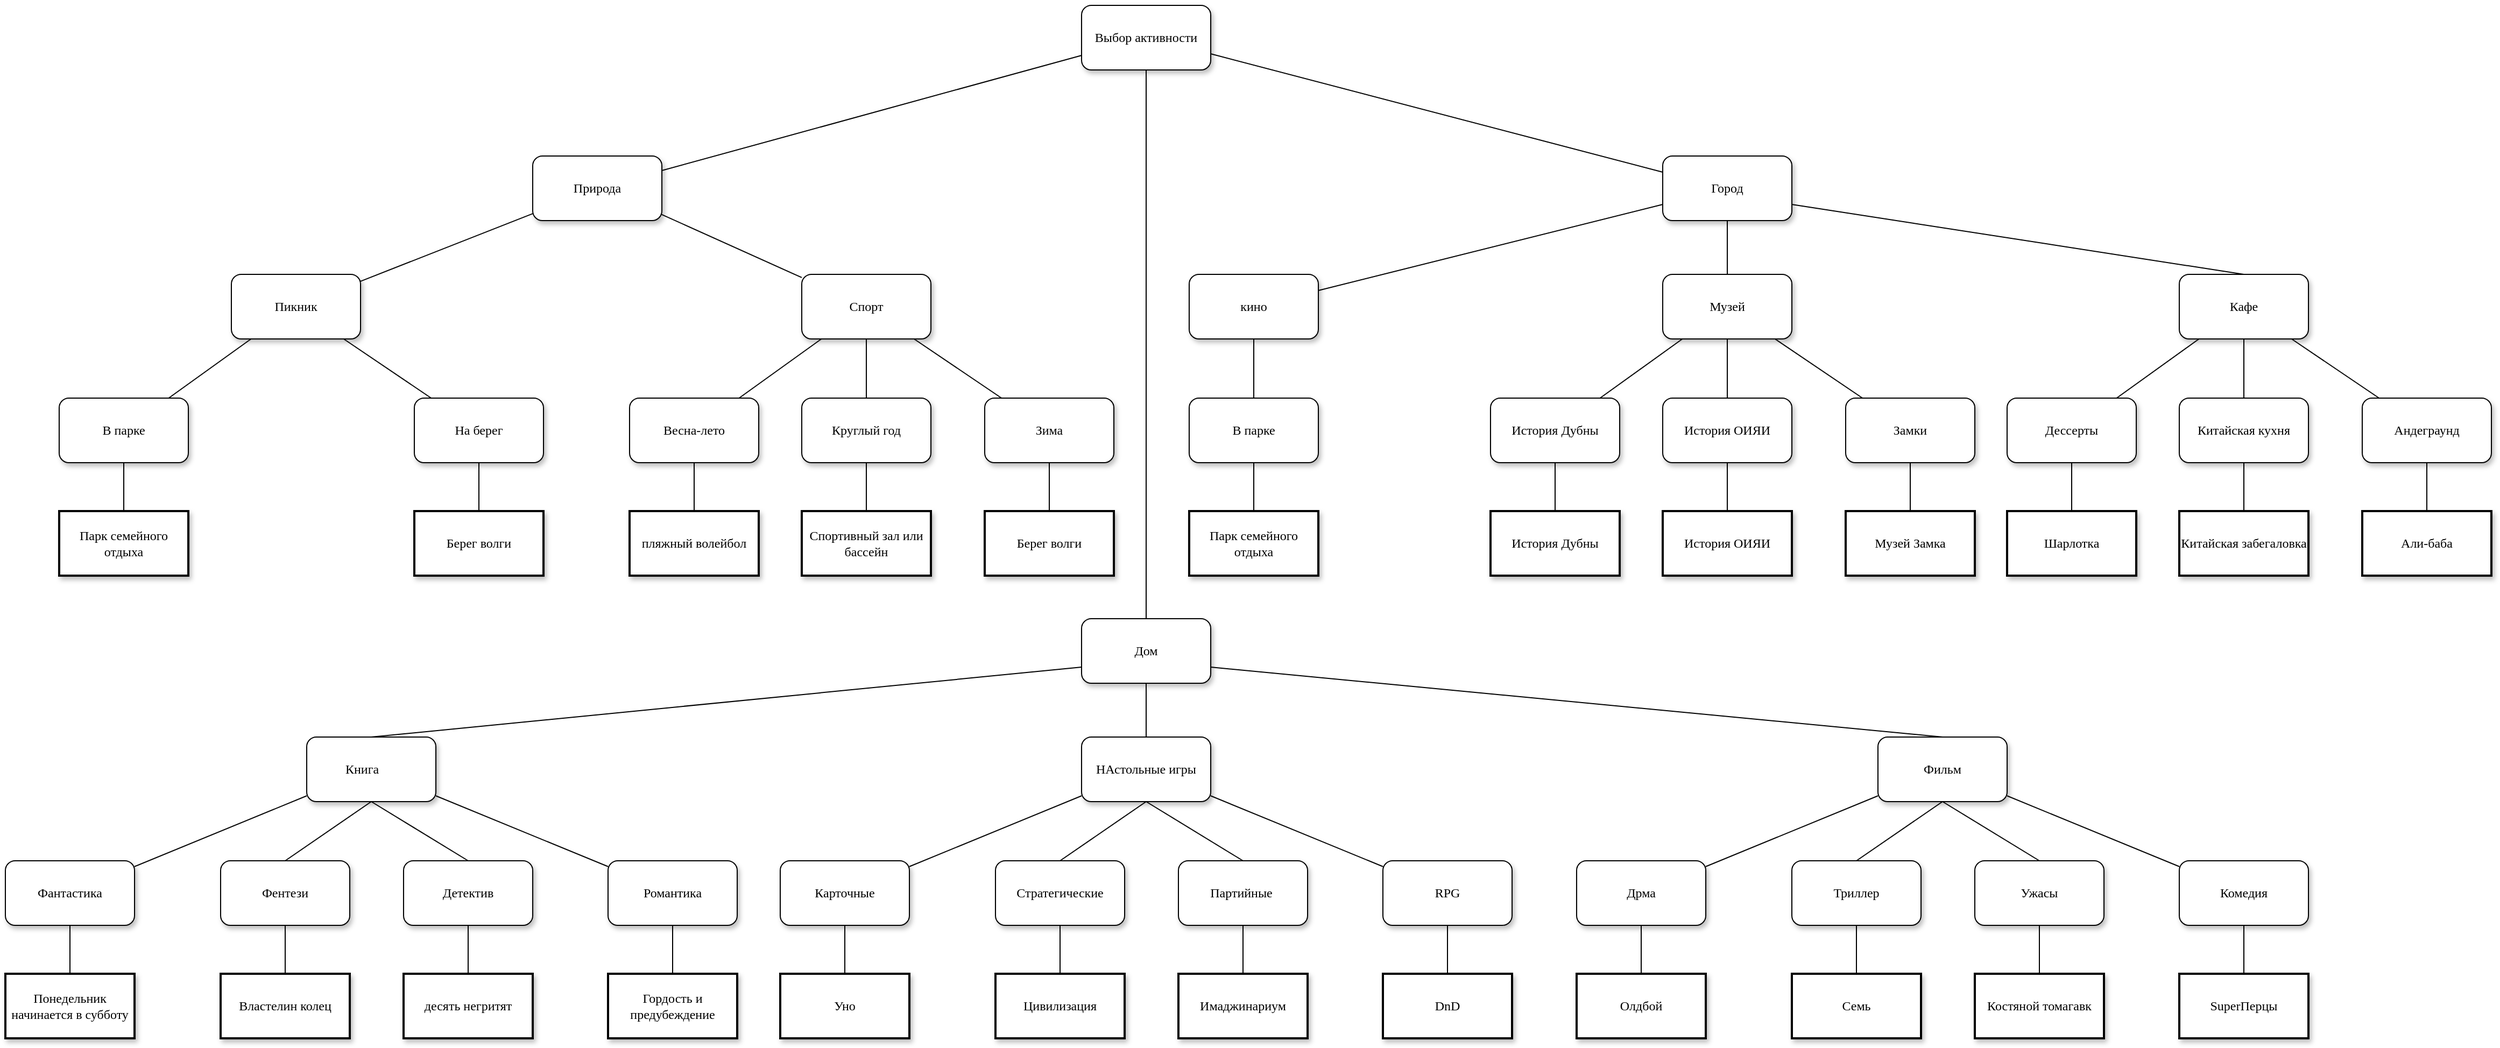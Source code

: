 <mxfile version="25.0.1">
  <diagram name="Page-1" id="10a91c8b-09ff-31b1-d368-03940ed4cc9e">
    <mxGraphModel dx="3707" dy="1395" grid="1" gridSize="10" guides="1" tooltips="1" connect="1" arrows="1" fold="1" page="1" pageScale="1" pageWidth="1100" pageHeight="850" background="none" math="0" shadow="0">
      <root>
        <mxCell id="0" />
        <mxCell id="1" parent="0" />
        <mxCell id="62893188c0fa7362-1" value="Выбор активности" style="whiteSpace=wrap;html=1;rounded=1;shadow=1;labelBackgroundColor=none;strokeWidth=1;fontFamily=Verdana;fontSize=12;align=center;" parent="1" vertex="1">
          <mxGeometry x="940" y="30" width="120" height="60" as="geometry" />
        </mxCell>
        <mxCell id="62893188c0fa7362-2" value="&lt;span&gt;Природа&lt;/span&gt;" style="whiteSpace=wrap;html=1;rounded=1;shadow=1;labelBackgroundColor=none;strokeWidth=1;fontFamily=Verdana;fontSize=12;align=center;" parent="1" vertex="1">
          <mxGeometry x="430" y="170" width="120" height="60" as="geometry" />
        </mxCell>
        <mxCell id="62893188c0fa7362-5" value="" style="rounded=0;html=1;labelBackgroundColor=none;startArrow=none;startFill=0;startSize=5;endArrow=none;endFill=0;endSize=5;jettySize=auto;orthogonalLoop=1;strokeWidth=1;fontFamily=Verdana;fontSize=12" parent="1" source="62893188c0fa7362-1" target="62893188c0fa7362-2" edge="1">
          <mxGeometry x="-0.359" y="-11" relative="1" as="geometry">
            <mxPoint as="offset" />
          </mxGeometry>
        </mxCell>
        <mxCell id="62893188c0fa7362-8" value="&lt;span&gt;Пикник&lt;/span&gt;" style="whiteSpace=wrap;html=1;rounded=1;shadow=1;labelBackgroundColor=none;strokeWidth=1;fontFamily=Verdana;fontSize=12;align=center;" parent="1" vertex="1">
          <mxGeometry x="150" y="280" width="120" height="60" as="geometry" />
        </mxCell>
        <mxCell id="62893188c0fa7362-12" value="&lt;span&gt;В парке&lt;/span&gt;" style="whiteSpace=wrap;html=1;rounded=1;shadow=1;labelBackgroundColor=none;strokeWidth=1;fontFamily=Verdana;fontSize=12;align=center;" parent="1" vertex="1">
          <mxGeometry x="-10" y="395" width="120" height="60" as="geometry" />
        </mxCell>
        <mxCell id="62893188c0fa7362-13" value="На берег" style="whiteSpace=wrap;html=1;rounded=1;shadow=1;labelBackgroundColor=none;strokeWidth=1;fontFamily=Verdana;fontSize=12;align=center;" parent="1" vertex="1">
          <mxGeometry x="320" y="395" width="120" height="60" as="geometry" />
        </mxCell>
        <mxCell id="62893188c0fa7362-14" value="" style="rounded=0;html=1;labelBackgroundColor=none;startArrow=none;startFill=0;startSize=5;endArrow=none;endFill=0;endSize=5;jettySize=auto;orthogonalLoop=1;strokeWidth=1;fontFamily=Verdana;fontSize=12" parent="1" source="62893188c0fa7362-2" target="62893188c0fa7362-8" edge="1">
          <mxGeometry x="-0.208" y="-14" relative="1" as="geometry">
            <mxPoint as="offset" />
          </mxGeometry>
        </mxCell>
        <mxCell id="62893188c0fa7362-18" value="" style="rounded=0;html=1;labelBackgroundColor=none;startArrow=none;startFill=0;startSize=5;endArrow=none;endFill=0;endSize=5;jettySize=auto;orthogonalLoop=1;strokeWidth=1;fontFamily=Verdana;fontSize=12" parent="1" source="62893188c0fa7362-8" target="62893188c0fa7362-12" edge="1">
          <mxGeometry x="-0.217" y="-14" relative="1" as="geometry">
            <mxPoint as="offset" />
          </mxGeometry>
        </mxCell>
        <mxCell id="62893188c0fa7362-19" value="" style="rounded=0;html=1;labelBackgroundColor=none;startArrow=none;startFill=0;startSize=5;endArrow=none;endFill=0;endSize=5;jettySize=auto;orthogonalLoop=1;strokeWidth=1;fontFamily=Verdana;fontSize=12" parent="1" source="62893188c0fa7362-8" target="62893188c0fa7362-13" edge="1">
          <mxGeometry x="-0.284" y="12" relative="1" as="geometry">
            <mxPoint as="offset" />
          </mxGeometry>
        </mxCell>
        <mxCell id="62893188c0fa7362-20" value="Парк семейного отдыха" style="whiteSpace=wrap;html=1;rounded=0;shadow=1;labelBackgroundColor=none;strokeWidth=2;fontFamily=Verdana;fontSize=12;align=center;" parent="1" vertex="1">
          <mxGeometry x="-10" y="500" width="120" height="60" as="geometry" />
        </mxCell>
        <mxCell id="62893188c0fa7362-22" value="&lt;span&gt;Берег волги&lt;/span&gt;" style="whiteSpace=wrap;html=1;rounded=0;shadow=1;labelBackgroundColor=none;strokeWidth=2;fontFamily=Verdana;fontSize=12;align=center;" parent="1" vertex="1">
          <mxGeometry x="320" y="500" width="120" height="60" as="geometry" />
        </mxCell>
        <mxCell id="62893188c0fa7362-24" value="" style="rounded=0;html=1;labelBackgroundColor=none;startArrow=none;startFill=0;startSize=5;endArrow=none;endFill=0;endSize=5;jettySize=auto;orthogonalLoop=1;strokeWidth=1;fontFamily=Verdana;fontSize=12" parent="1" source="62893188c0fa7362-12" target="62893188c0fa7362-20" edge="1">
          <mxGeometry x="0.137" y="-16" relative="1" as="geometry">
            <mxPoint as="offset" />
          </mxGeometry>
        </mxCell>
        <mxCell id="62893188c0fa7362-26" value="" style="rounded=0;html=1;labelBackgroundColor=none;startArrow=none;startFill=0;startSize=5;endArrow=none;endFill=0;endSize=5;jettySize=auto;orthogonalLoop=1;strokeWidth=1;fontFamily=Verdana;fontSize=12" parent="1" source="62893188c0fa7362-13" target="62893188c0fa7362-22" edge="1">
          <mxGeometry x="0.003" y="-12" relative="1" as="geometry">
            <mxPoint as="offset" />
          </mxGeometry>
        </mxCell>
        <mxCell id="qCTJEotwTRySqmpeufXD-1" value="&lt;span&gt;Спорт&lt;/span&gt;" style="whiteSpace=wrap;html=1;rounded=1;shadow=1;labelBackgroundColor=none;strokeWidth=1;fontFamily=Verdana;fontSize=12;align=center;" vertex="1" parent="1">
          <mxGeometry x="680" y="280" width="120" height="60" as="geometry" />
        </mxCell>
        <mxCell id="qCTJEotwTRySqmpeufXD-2" value="&lt;span&gt;Весна-лето&lt;/span&gt;" style="whiteSpace=wrap;html=1;rounded=1;shadow=1;labelBackgroundColor=none;strokeWidth=1;fontFamily=Verdana;fontSize=12;align=center;" vertex="1" parent="1">
          <mxGeometry x="520" y="395" width="120" height="60" as="geometry" />
        </mxCell>
        <mxCell id="qCTJEotwTRySqmpeufXD-3" value="Зима" style="whiteSpace=wrap;html=1;rounded=1;shadow=1;labelBackgroundColor=none;strokeWidth=1;fontFamily=Verdana;fontSize=12;align=center;" vertex="1" parent="1">
          <mxGeometry x="850" y="395" width="120" height="60" as="geometry" />
        </mxCell>
        <mxCell id="qCTJEotwTRySqmpeufXD-4" value="" style="rounded=0;html=1;labelBackgroundColor=none;startArrow=none;startFill=0;startSize=5;endArrow=none;endFill=0;endSize=5;jettySize=auto;orthogonalLoop=1;strokeWidth=1;fontFamily=Verdana;fontSize=12;exitX=0.991;exitY=0.899;exitDx=0;exitDy=0;exitPerimeter=0;" edge="1" parent="1" target="qCTJEotwTRySqmpeufXD-1" source="62893188c0fa7362-2">
          <mxGeometry x="-0.208" y="-14" relative="1" as="geometry">
            <mxPoint as="offset" />
            <mxPoint x="960" y="224" as="sourcePoint" />
          </mxGeometry>
        </mxCell>
        <mxCell id="qCTJEotwTRySqmpeufXD-5" value="" style="rounded=0;html=1;labelBackgroundColor=none;startArrow=none;startFill=0;startSize=5;endArrow=none;endFill=0;endSize=5;jettySize=auto;orthogonalLoop=1;strokeWidth=1;fontFamily=Verdana;fontSize=12" edge="1" parent="1" source="qCTJEotwTRySqmpeufXD-1" target="qCTJEotwTRySqmpeufXD-2">
          <mxGeometry x="-0.217" y="-14" relative="1" as="geometry">
            <mxPoint as="offset" />
          </mxGeometry>
        </mxCell>
        <mxCell id="qCTJEotwTRySqmpeufXD-6" value="" style="rounded=0;html=1;labelBackgroundColor=none;startArrow=none;startFill=0;startSize=5;endArrow=none;endFill=0;endSize=5;jettySize=auto;orthogonalLoop=1;strokeWidth=1;fontFamily=Verdana;fontSize=12" edge="1" parent="1" source="qCTJEotwTRySqmpeufXD-1" target="qCTJEotwTRySqmpeufXD-3">
          <mxGeometry x="-0.284" y="12" relative="1" as="geometry">
            <mxPoint as="offset" />
          </mxGeometry>
        </mxCell>
        <mxCell id="qCTJEotwTRySqmpeufXD-7" value="пляжный волейбол" style="whiteSpace=wrap;html=1;rounded=0;shadow=1;labelBackgroundColor=none;strokeWidth=2;fontFamily=Verdana;fontSize=12;align=center;" vertex="1" parent="1">
          <mxGeometry x="520" y="500" width="120" height="60" as="geometry" />
        </mxCell>
        <mxCell id="qCTJEotwTRySqmpeufXD-8" value="&lt;span&gt;Берег волги&lt;/span&gt;" style="whiteSpace=wrap;html=1;rounded=0;shadow=1;labelBackgroundColor=none;strokeWidth=2;fontFamily=Verdana;fontSize=12;align=center;" vertex="1" parent="1">
          <mxGeometry x="850" y="500" width="120" height="60" as="geometry" />
        </mxCell>
        <mxCell id="qCTJEotwTRySqmpeufXD-9" value="" style="rounded=0;html=1;labelBackgroundColor=none;startArrow=none;startFill=0;startSize=5;endArrow=none;endFill=0;endSize=5;jettySize=auto;orthogonalLoop=1;strokeWidth=1;fontFamily=Verdana;fontSize=12" edge="1" parent="1" source="qCTJEotwTRySqmpeufXD-2" target="qCTJEotwTRySqmpeufXD-7">
          <mxGeometry x="0.137" y="-16" relative="1" as="geometry">
            <mxPoint as="offset" />
          </mxGeometry>
        </mxCell>
        <mxCell id="qCTJEotwTRySqmpeufXD-10" value="" style="rounded=0;html=1;labelBackgroundColor=none;startArrow=none;startFill=0;startSize=5;endArrow=none;endFill=0;endSize=5;jettySize=auto;orthogonalLoop=1;strokeWidth=1;fontFamily=Verdana;fontSize=12;exitX=0.5;exitY=1;exitDx=0;exitDy=0;entryX=0.5;entryY=0;entryDx=0;entryDy=0;" edge="1" parent="1" source="qCTJEotwTRySqmpeufXD-3" target="qCTJEotwTRySqmpeufXD-8">
          <mxGeometry x="0.137" y="-16" relative="1" as="geometry">
            <mxPoint as="offset" />
            <mxPoint x="590" y="465" as="sourcePoint" />
            <mxPoint x="590" y="510" as="targetPoint" />
          </mxGeometry>
        </mxCell>
        <mxCell id="qCTJEotwTRySqmpeufXD-11" value="Круглый год" style="whiteSpace=wrap;html=1;rounded=1;shadow=1;labelBackgroundColor=none;strokeWidth=1;fontFamily=Verdana;fontSize=12;align=center;" vertex="1" parent="1">
          <mxGeometry x="680" y="395" width="120" height="60" as="geometry" />
        </mxCell>
        <mxCell id="qCTJEotwTRySqmpeufXD-12" value="&lt;span&gt;Спортивный зал или бассейн&lt;/span&gt;" style="whiteSpace=wrap;html=1;rounded=0;shadow=1;labelBackgroundColor=none;strokeWidth=2;fontFamily=Verdana;fontSize=12;align=center;" vertex="1" parent="1">
          <mxGeometry x="680" y="500" width="120" height="60" as="geometry" />
        </mxCell>
        <mxCell id="qCTJEotwTRySqmpeufXD-13" value="" style="rounded=0;html=1;labelBackgroundColor=none;startArrow=none;startFill=0;startSize=5;endArrow=none;endFill=0;endSize=5;jettySize=auto;orthogonalLoop=1;strokeWidth=1;fontFamily=Verdana;fontSize=12;exitX=0.5;exitY=1;exitDx=0;exitDy=0;entryX=0.5;entryY=0;entryDx=0;entryDy=0;" edge="1" parent="1" source="qCTJEotwTRySqmpeufXD-11" target="qCTJEotwTRySqmpeufXD-12">
          <mxGeometry x="0.137" y="-16" relative="1" as="geometry">
            <mxPoint as="offset" />
            <mxPoint x="420" y="465" as="sourcePoint" />
            <mxPoint x="420" y="510" as="targetPoint" />
          </mxGeometry>
        </mxCell>
        <mxCell id="qCTJEotwTRySqmpeufXD-17" value="" style="rounded=0;html=1;labelBackgroundColor=none;startArrow=none;startFill=0;startSize=5;endArrow=none;endFill=0;endSize=5;jettySize=auto;orthogonalLoop=1;strokeWidth=1;fontFamily=Verdana;fontSize=12;exitX=0.5;exitY=1;exitDx=0;exitDy=0;entryX=0.5;entryY=0;entryDx=0;entryDy=0;" edge="1" parent="1" source="qCTJEotwTRySqmpeufXD-1" target="qCTJEotwTRySqmpeufXD-11">
          <mxGeometry x="0.137" y="-16" relative="1" as="geometry">
            <mxPoint as="offset" />
            <mxPoint x="750" y="465" as="sourcePoint" />
            <mxPoint x="750" y="510" as="targetPoint" />
          </mxGeometry>
        </mxCell>
        <mxCell id="qCTJEotwTRySqmpeufXD-18" value="&lt;span&gt;Город&lt;/span&gt;" style="whiteSpace=wrap;html=1;rounded=1;shadow=1;labelBackgroundColor=none;strokeWidth=1;fontFamily=Verdana;fontSize=12;align=center;" vertex="1" parent="1">
          <mxGeometry x="1480" y="170" width="120" height="60" as="geometry" />
        </mxCell>
        <mxCell id="qCTJEotwTRySqmpeufXD-19" value="&lt;span&gt;кино&lt;/span&gt;" style="whiteSpace=wrap;html=1;rounded=1;shadow=1;labelBackgroundColor=none;strokeWidth=1;fontFamily=Verdana;fontSize=12;align=center;" vertex="1" parent="1">
          <mxGeometry x="1040" y="280" width="120" height="60" as="geometry" />
        </mxCell>
        <mxCell id="qCTJEotwTRySqmpeufXD-20" value="&lt;span&gt;В парке&lt;/span&gt;" style="whiteSpace=wrap;html=1;rounded=1;shadow=1;labelBackgroundColor=none;strokeWidth=1;fontFamily=Verdana;fontSize=12;align=center;" vertex="1" parent="1">
          <mxGeometry x="1040" y="395" width="120" height="60" as="geometry" />
        </mxCell>
        <mxCell id="qCTJEotwTRySqmpeufXD-22" value="" style="rounded=0;html=1;labelBackgroundColor=none;startArrow=none;startFill=0;startSize=5;endArrow=none;endFill=0;endSize=5;jettySize=auto;orthogonalLoop=1;strokeWidth=1;fontFamily=Verdana;fontSize=12" edge="1" parent="1" source="qCTJEotwTRySqmpeufXD-18" target="qCTJEotwTRySqmpeufXD-19">
          <mxGeometry x="-0.208" y="-14" relative="1" as="geometry">
            <mxPoint as="offset" />
          </mxGeometry>
        </mxCell>
        <mxCell id="qCTJEotwTRySqmpeufXD-23" value="" style="rounded=0;html=1;labelBackgroundColor=none;startArrow=none;startFill=0;startSize=5;endArrow=none;endFill=0;endSize=5;jettySize=auto;orthogonalLoop=1;strokeWidth=1;fontFamily=Verdana;fontSize=12" edge="1" parent="1" source="qCTJEotwTRySqmpeufXD-19" target="qCTJEotwTRySqmpeufXD-20">
          <mxGeometry x="-0.217" y="-14" relative="1" as="geometry">
            <mxPoint as="offset" />
          </mxGeometry>
        </mxCell>
        <mxCell id="qCTJEotwTRySqmpeufXD-25" value="Парк семейного отдыха" style="whiteSpace=wrap;html=1;rounded=0;shadow=1;labelBackgroundColor=none;strokeWidth=2;fontFamily=Verdana;fontSize=12;align=center;" vertex="1" parent="1">
          <mxGeometry x="1040" y="500" width="120" height="60" as="geometry" />
        </mxCell>
        <mxCell id="qCTJEotwTRySqmpeufXD-27" value="" style="rounded=0;html=1;labelBackgroundColor=none;startArrow=none;startFill=0;startSize=5;endArrow=none;endFill=0;endSize=5;jettySize=auto;orthogonalLoop=1;strokeWidth=1;fontFamily=Verdana;fontSize=12" edge="1" parent="1" source="qCTJEotwTRySqmpeufXD-20" target="qCTJEotwTRySqmpeufXD-25">
          <mxGeometry x="0.137" y="-16" relative="1" as="geometry">
            <mxPoint as="offset" />
          </mxGeometry>
        </mxCell>
        <mxCell id="qCTJEotwTRySqmpeufXD-29" value="&lt;span&gt;Музей&lt;/span&gt;" style="whiteSpace=wrap;html=1;rounded=1;shadow=1;labelBackgroundColor=none;strokeWidth=1;fontFamily=Verdana;fontSize=12;align=center;" vertex="1" parent="1">
          <mxGeometry x="1480" y="280" width="120" height="60" as="geometry" />
        </mxCell>
        <mxCell id="qCTJEotwTRySqmpeufXD-30" value="&lt;span&gt;История Дубны&lt;/span&gt;" style="whiteSpace=wrap;html=1;rounded=1;shadow=1;labelBackgroundColor=none;strokeWidth=1;fontFamily=Verdana;fontSize=12;align=center;" vertex="1" parent="1">
          <mxGeometry x="1320" y="395" width="120" height="60" as="geometry" />
        </mxCell>
        <mxCell id="qCTJEotwTRySqmpeufXD-31" value="Замки" style="whiteSpace=wrap;html=1;rounded=1;shadow=1;labelBackgroundColor=none;strokeWidth=1;fontFamily=Verdana;fontSize=12;align=center;" vertex="1" parent="1">
          <mxGeometry x="1650" y="395" width="120" height="60" as="geometry" />
        </mxCell>
        <mxCell id="qCTJEotwTRySqmpeufXD-32" value="" style="rounded=0;html=1;labelBackgroundColor=none;startArrow=none;startFill=0;startSize=5;endArrow=none;endFill=0;endSize=5;jettySize=auto;orthogonalLoop=1;strokeWidth=1;fontFamily=Verdana;fontSize=12;exitX=0.5;exitY=1;exitDx=0;exitDy=0;" edge="1" parent="1" source="qCTJEotwTRySqmpeufXD-18" target="qCTJEotwTRySqmpeufXD-29">
          <mxGeometry x="-0.208" y="-14" relative="1" as="geometry">
            <mxPoint as="offset" />
            <mxPoint x="2010" y="224" as="sourcePoint" />
          </mxGeometry>
        </mxCell>
        <mxCell id="qCTJEotwTRySqmpeufXD-33" value="" style="rounded=0;html=1;labelBackgroundColor=none;startArrow=none;startFill=0;startSize=5;endArrow=none;endFill=0;endSize=5;jettySize=auto;orthogonalLoop=1;strokeWidth=1;fontFamily=Verdana;fontSize=12" edge="1" parent="1" source="qCTJEotwTRySqmpeufXD-29" target="qCTJEotwTRySqmpeufXD-30">
          <mxGeometry x="-0.217" y="-14" relative="1" as="geometry">
            <mxPoint as="offset" />
          </mxGeometry>
        </mxCell>
        <mxCell id="qCTJEotwTRySqmpeufXD-34" value="" style="rounded=0;html=1;labelBackgroundColor=none;startArrow=none;startFill=0;startSize=5;endArrow=none;endFill=0;endSize=5;jettySize=auto;orthogonalLoop=1;strokeWidth=1;fontFamily=Verdana;fontSize=12" edge="1" parent="1" source="qCTJEotwTRySqmpeufXD-29" target="qCTJEotwTRySqmpeufXD-31">
          <mxGeometry x="-0.284" y="12" relative="1" as="geometry">
            <mxPoint as="offset" />
          </mxGeometry>
        </mxCell>
        <mxCell id="qCTJEotwTRySqmpeufXD-35" value="История Дубны" style="whiteSpace=wrap;html=1;rounded=0;shadow=1;labelBackgroundColor=none;strokeWidth=2;fontFamily=Verdana;fontSize=12;align=center;" vertex="1" parent="1">
          <mxGeometry x="1320" y="500" width="120" height="60" as="geometry" />
        </mxCell>
        <mxCell id="qCTJEotwTRySqmpeufXD-36" value="&lt;span&gt;Музей Замка&lt;/span&gt;" style="whiteSpace=wrap;html=1;rounded=0;shadow=1;labelBackgroundColor=none;strokeWidth=2;fontFamily=Verdana;fontSize=12;align=center;" vertex="1" parent="1">
          <mxGeometry x="1650" y="500" width="120" height="60" as="geometry" />
        </mxCell>
        <mxCell id="qCTJEotwTRySqmpeufXD-37" value="" style="rounded=0;html=1;labelBackgroundColor=none;startArrow=none;startFill=0;startSize=5;endArrow=none;endFill=0;endSize=5;jettySize=auto;orthogonalLoop=1;strokeWidth=1;fontFamily=Verdana;fontSize=12" edge="1" parent="1" source="qCTJEotwTRySqmpeufXD-30" target="qCTJEotwTRySqmpeufXD-35">
          <mxGeometry x="0.137" y="-16" relative="1" as="geometry">
            <mxPoint as="offset" />
          </mxGeometry>
        </mxCell>
        <mxCell id="qCTJEotwTRySqmpeufXD-38" value="" style="rounded=0;html=1;labelBackgroundColor=none;startArrow=none;startFill=0;startSize=5;endArrow=none;endFill=0;endSize=5;jettySize=auto;orthogonalLoop=1;strokeWidth=1;fontFamily=Verdana;fontSize=12;exitX=0.5;exitY=1;exitDx=0;exitDy=0;entryX=0.5;entryY=0;entryDx=0;entryDy=0;" edge="1" parent="1" source="qCTJEotwTRySqmpeufXD-31" target="qCTJEotwTRySqmpeufXD-36">
          <mxGeometry x="0.137" y="-16" relative="1" as="geometry">
            <mxPoint as="offset" />
            <mxPoint x="1390" y="465" as="sourcePoint" />
            <mxPoint x="1390" y="510" as="targetPoint" />
          </mxGeometry>
        </mxCell>
        <mxCell id="qCTJEotwTRySqmpeufXD-39" value="История ОИЯИ" style="whiteSpace=wrap;html=1;rounded=1;shadow=1;labelBackgroundColor=none;strokeWidth=1;fontFamily=Verdana;fontSize=12;align=center;" vertex="1" parent="1">
          <mxGeometry x="1480" y="395" width="120" height="60" as="geometry" />
        </mxCell>
        <mxCell id="qCTJEotwTRySqmpeufXD-40" value="&lt;span&gt;История ОИЯИ&lt;/span&gt;" style="whiteSpace=wrap;html=1;rounded=0;shadow=1;labelBackgroundColor=none;strokeWidth=2;fontFamily=Verdana;fontSize=12;align=center;" vertex="1" parent="1">
          <mxGeometry x="1480" y="500" width="120" height="60" as="geometry" />
        </mxCell>
        <mxCell id="qCTJEotwTRySqmpeufXD-41" value="" style="rounded=0;html=1;labelBackgroundColor=none;startArrow=none;startFill=0;startSize=5;endArrow=none;endFill=0;endSize=5;jettySize=auto;orthogonalLoop=1;strokeWidth=1;fontFamily=Verdana;fontSize=12;exitX=0.5;exitY=1;exitDx=0;exitDy=0;entryX=0.5;entryY=0;entryDx=0;entryDy=0;" edge="1" parent="1" source="qCTJEotwTRySqmpeufXD-39" target="qCTJEotwTRySqmpeufXD-40">
          <mxGeometry x="0.137" y="-16" relative="1" as="geometry">
            <mxPoint as="offset" />
            <mxPoint x="1220" y="465" as="sourcePoint" />
            <mxPoint x="1220" y="510" as="targetPoint" />
          </mxGeometry>
        </mxCell>
        <mxCell id="qCTJEotwTRySqmpeufXD-42" value="" style="rounded=0;html=1;labelBackgroundColor=none;startArrow=none;startFill=0;startSize=5;endArrow=none;endFill=0;endSize=5;jettySize=auto;orthogonalLoop=1;strokeWidth=1;fontFamily=Verdana;fontSize=12;exitX=0.5;exitY=1;exitDx=0;exitDy=0;entryX=0.5;entryY=0;entryDx=0;entryDy=0;" edge="1" parent="1" source="qCTJEotwTRySqmpeufXD-29" target="qCTJEotwTRySqmpeufXD-39">
          <mxGeometry x="0.137" y="-16" relative="1" as="geometry">
            <mxPoint as="offset" />
            <mxPoint x="1550" y="465" as="sourcePoint" />
            <mxPoint x="1550" y="510" as="targetPoint" />
          </mxGeometry>
        </mxCell>
        <mxCell id="qCTJEotwTRySqmpeufXD-43" value="" style="rounded=0;html=1;labelBackgroundColor=none;startArrow=none;startFill=0;startSize=5;endArrow=none;endFill=0;endSize=5;jettySize=auto;orthogonalLoop=1;strokeWidth=1;fontFamily=Verdana;fontSize=12;exitX=1;exitY=0.75;exitDx=0;exitDy=0;entryX=0;entryY=0.25;entryDx=0;entryDy=0;" edge="1" parent="1" source="62893188c0fa7362-1" target="qCTJEotwTRySqmpeufXD-18">
          <mxGeometry x="-0.359" y="-11" relative="1" as="geometry">
            <mxPoint as="offset" />
            <mxPoint x="950" y="86" as="sourcePoint" />
            <mxPoint x="560" y="194" as="targetPoint" />
          </mxGeometry>
        </mxCell>
        <mxCell id="qCTJEotwTRySqmpeufXD-44" value="Кафе" style="whiteSpace=wrap;html=1;rounded=1;shadow=1;labelBackgroundColor=none;strokeWidth=1;fontFamily=Verdana;fontSize=12;align=center;" vertex="1" parent="1">
          <mxGeometry x="1960" y="280" width="120" height="60" as="geometry" />
        </mxCell>
        <mxCell id="qCTJEotwTRySqmpeufXD-45" value="Дессерты" style="whiteSpace=wrap;html=1;rounded=1;shadow=1;labelBackgroundColor=none;strokeWidth=1;fontFamily=Verdana;fontSize=12;align=center;" vertex="1" parent="1">
          <mxGeometry x="1800" y="395" width="120" height="60" as="geometry" />
        </mxCell>
        <mxCell id="qCTJEotwTRySqmpeufXD-46" value="Андеграунд" style="whiteSpace=wrap;html=1;rounded=1;shadow=1;labelBackgroundColor=none;strokeWidth=1;fontFamily=Verdana;fontSize=12;align=center;" vertex="1" parent="1">
          <mxGeometry x="2130" y="395" width="120" height="60" as="geometry" />
        </mxCell>
        <mxCell id="qCTJEotwTRySqmpeufXD-47" value="" style="rounded=0;html=1;labelBackgroundColor=none;startArrow=none;startFill=0;startSize=5;endArrow=none;endFill=0;endSize=5;jettySize=auto;orthogonalLoop=1;strokeWidth=1;fontFamily=Verdana;fontSize=12" edge="1" parent="1" source="qCTJEotwTRySqmpeufXD-44" target="qCTJEotwTRySqmpeufXD-45">
          <mxGeometry x="-0.217" y="-14" relative="1" as="geometry">
            <mxPoint as="offset" />
          </mxGeometry>
        </mxCell>
        <mxCell id="qCTJEotwTRySqmpeufXD-48" value="" style="rounded=0;html=1;labelBackgroundColor=none;startArrow=none;startFill=0;startSize=5;endArrow=none;endFill=0;endSize=5;jettySize=auto;orthogonalLoop=1;strokeWidth=1;fontFamily=Verdana;fontSize=12" edge="1" parent="1" source="qCTJEotwTRySqmpeufXD-44" target="qCTJEotwTRySqmpeufXD-46">
          <mxGeometry x="-0.284" y="12" relative="1" as="geometry">
            <mxPoint as="offset" />
          </mxGeometry>
        </mxCell>
        <mxCell id="qCTJEotwTRySqmpeufXD-49" value="Шарлотка" style="whiteSpace=wrap;html=1;rounded=0;shadow=1;labelBackgroundColor=none;strokeWidth=2;fontFamily=Verdana;fontSize=12;align=center;" vertex="1" parent="1">
          <mxGeometry x="1800" y="500" width="120" height="60" as="geometry" />
        </mxCell>
        <mxCell id="qCTJEotwTRySqmpeufXD-50" value="&lt;span&gt;Али-баба&lt;/span&gt;" style="whiteSpace=wrap;html=1;rounded=0;shadow=1;labelBackgroundColor=none;strokeWidth=2;fontFamily=Verdana;fontSize=12;align=center;" vertex="1" parent="1">
          <mxGeometry x="2130" y="500" width="120" height="60" as="geometry" />
        </mxCell>
        <mxCell id="qCTJEotwTRySqmpeufXD-51" value="" style="rounded=0;html=1;labelBackgroundColor=none;startArrow=none;startFill=0;startSize=5;endArrow=none;endFill=0;endSize=5;jettySize=auto;orthogonalLoop=1;strokeWidth=1;fontFamily=Verdana;fontSize=12" edge="1" parent="1" source="qCTJEotwTRySqmpeufXD-45" target="qCTJEotwTRySqmpeufXD-49">
          <mxGeometry x="0.137" y="-16" relative="1" as="geometry">
            <mxPoint as="offset" />
          </mxGeometry>
        </mxCell>
        <mxCell id="qCTJEotwTRySqmpeufXD-52" value="" style="rounded=0;html=1;labelBackgroundColor=none;startArrow=none;startFill=0;startSize=5;endArrow=none;endFill=0;endSize=5;jettySize=auto;orthogonalLoop=1;strokeWidth=1;fontFamily=Verdana;fontSize=12;exitX=0.5;exitY=1;exitDx=0;exitDy=0;entryX=0.5;entryY=0;entryDx=0;entryDy=0;" edge="1" parent="1" source="qCTJEotwTRySqmpeufXD-46" target="qCTJEotwTRySqmpeufXD-50">
          <mxGeometry x="0.137" y="-16" relative="1" as="geometry">
            <mxPoint as="offset" />
            <mxPoint x="1870" y="465" as="sourcePoint" />
            <mxPoint x="1870" y="510" as="targetPoint" />
          </mxGeometry>
        </mxCell>
        <mxCell id="qCTJEotwTRySqmpeufXD-53" value="Китайская кухня" style="whiteSpace=wrap;html=1;rounded=1;shadow=1;labelBackgroundColor=none;strokeWidth=1;fontFamily=Verdana;fontSize=12;align=center;" vertex="1" parent="1">
          <mxGeometry x="1960" y="395" width="120" height="60" as="geometry" />
        </mxCell>
        <mxCell id="qCTJEotwTRySqmpeufXD-54" value="&lt;span&gt;Китайская забегаловка&lt;/span&gt;" style="whiteSpace=wrap;html=1;rounded=0;shadow=1;labelBackgroundColor=none;strokeWidth=2;fontFamily=Verdana;fontSize=12;align=center;" vertex="1" parent="1">
          <mxGeometry x="1960" y="500" width="120" height="60" as="geometry" />
        </mxCell>
        <mxCell id="qCTJEotwTRySqmpeufXD-55" value="" style="rounded=0;html=1;labelBackgroundColor=none;startArrow=none;startFill=0;startSize=5;endArrow=none;endFill=0;endSize=5;jettySize=auto;orthogonalLoop=1;strokeWidth=1;fontFamily=Verdana;fontSize=12;exitX=0.5;exitY=1;exitDx=0;exitDy=0;entryX=0.5;entryY=0;entryDx=0;entryDy=0;" edge="1" parent="1" source="qCTJEotwTRySqmpeufXD-53" target="qCTJEotwTRySqmpeufXD-54">
          <mxGeometry x="0.137" y="-16" relative="1" as="geometry">
            <mxPoint as="offset" />
            <mxPoint x="1700" y="465" as="sourcePoint" />
            <mxPoint x="1700" y="510" as="targetPoint" />
          </mxGeometry>
        </mxCell>
        <mxCell id="qCTJEotwTRySqmpeufXD-56" value="" style="rounded=0;html=1;labelBackgroundColor=none;startArrow=none;startFill=0;startSize=5;endArrow=none;endFill=0;endSize=5;jettySize=auto;orthogonalLoop=1;strokeWidth=1;fontFamily=Verdana;fontSize=12;exitX=0.5;exitY=1;exitDx=0;exitDy=0;entryX=0.5;entryY=0;entryDx=0;entryDy=0;" edge="1" parent="1" source="qCTJEotwTRySqmpeufXD-44" target="qCTJEotwTRySqmpeufXD-53">
          <mxGeometry x="0.137" y="-16" relative="1" as="geometry">
            <mxPoint as="offset" />
            <mxPoint x="2030" y="465" as="sourcePoint" />
            <mxPoint x="2030" y="510" as="targetPoint" />
          </mxGeometry>
        </mxCell>
        <mxCell id="qCTJEotwTRySqmpeufXD-57" value="" style="rounded=0;html=1;labelBackgroundColor=none;startArrow=none;startFill=0;startSize=5;endArrow=none;endFill=0;endSize=5;jettySize=auto;orthogonalLoop=1;strokeWidth=1;fontFamily=Verdana;fontSize=12;exitX=1;exitY=0.75;exitDx=0;exitDy=0;entryX=0.5;entryY=0;entryDx=0;entryDy=0;" edge="1" parent="1" source="qCTJEotwTRySqmpeufXD-18" target="qCTJEotwTRySqmpeufXD-44">
          <mxGeometry x="-0.208" y="-14" relative="1" as="geometry">
            <mxPoint as="offset" />
            <mxPoint x="1550" y="240" as="sourcePoint" />
            <mxPoint x="1550" y="290" as="targetPoint" />
          </mxGeometry>
        </mxCell>
        <mxCell id="qCTJEotwTRySqmpeufXD-58" value="&lt;span&gt;Дом&lt;/span&gt;" style="whiteSpace=wrap;html=1;rounded=1;shadow=1;labelBackgroundColor=none;strokeWidth=1;fontFamily=Verdana;fontSize=12;align=center;" vertex="1" parent="1">
          <mxGeometry x="940" y="600" width="120" height="60" as="geometry" />
        </mxCell>
        <mxCell id="qCTJEotwTRySqmpeufXD-79" value="Фильм" style="whiteSpace=wrap;html=1;rounded=1;shadow=1;labelBackgroundColor=none;strokeWidth=1;fontFamily=Verdana;fontSize=12;align=center;" vertex="1" parent="1">
          <mxGeometry x="1680" y="710" width="120" height="60" as="geometry" />
        </mxCell>
        <mxCell id="qCTJEotwTRySqmpeufXD-80" value="Дрма" style="whiteSpace=wrap;html=1;rounded=1;shadow=1;labelBackgroundColor=none;strokeWidth=1;fontFamily=Verdana;fontSize=12;align=center;" vertex="1" parent="1">
          <mxGeometry x="1400" y="825" width="120" height="60" as="geometry" />
        </mxCell>
        <mxCell id="qCTJEotwTRySqmpeufXD-81" value="Комедия" style="whiteSpace=wrap;html=1;rounded=1;shadow=1;labelBackgroundColor=none;strokeWidth=1;fontFamily=Verdana;fontSize=12;align=center;" vertex="1" parent="1">
          <mxGeometry x="1960" y="825" width="120" height="60" as="geometry" />
        </mxCell>
        <mxCell id="qCTJEotwTRySqmpeufXD-82" value="" style="rounded=0;html=1;labelBackgroundColor=none;startArrow=none;startFill=0;startSize=5;endArrow=none;endFill=0;endSize=5;jettySize=auto;orthogonalLoop=1;strokeWidth=1;fontFamily=Verdana;fontSize=12" edge="1" parent="1" source="qCTJEotwTRySqmpeufXD-79" target="qCTJEotwTRySqmpeufXD-80">
          <mxGeometry x="-0.217" y="-14" relative="1" as="geometry">
            <mxPoint as="offset" />
          </mxGeometry>
        </mxCell>
        <mxCell id="qCTJEotwTRySqmpeufXD-83" value="" style="rounded=0;html=1;labelBackgroundColor=none;startArrow=none;startFill=0;startSize=5;endArrow=none;endFill=0;endSize=5;jettySize=auto;orthogonalLoop=1;strokeWidth=1;fontFamily=Verdana;fontSize=12" edge="1" parent="1" source="qCTJEotwTRySqmpeufXD-79" target="qCTJEotwTRySqmpeufXD-81">
          <mxGeometry x="-0.284" y="12" relative="1" as="geometry">
            <mxPoint as="offset" />
          </mxGeometry>
        </mxCell>
        <mxCell id="qCTJEotwTRySqmpeufXD-84" value="Олдбой" style="whiteSpace=wrap;html=1;rounded=0;shadow=1;labelBackgroundColor=none;strokeWidth=2;fontFamily=Verdana;fontSize=12;align=center;" vertex="1" parent="1">
          <mxGeometry x="1400" y="930" width="120" height="60" as="geometry" />
        </mxCell>
        <mxCell id="qCTJEotwTRySqmpeufXD-85" value="&lt;span&gt;SuperПерцы&lt;/span&gt;" style="whiteSpace=wrap;html=1;rounded=0;shadow=1;labelBackgroundColor=none;strokeWidth=2;fontFamily=Verdana;fontSize=12;align=center;" vertex="1" parent="1">
          <mxGeometry x="1960" y="930" width="120" height="60" as="geometry" />
        </mxCell>
        <mxCell id="qCTJEotwTRySqmpeufXD-86" value="" style="rounded=0;html=1;labelBackgroundColor=none;startArrow=none;startFill=0;startSize=5;endArrow=none;endFill=0;endSize=5;jettySize=auto;orthogonalLoop=1;strokeWidth=1;fontFamily=Verdana;fontSize=12" edge="1" parent="1" source="qCTJEotwTRySqmpeufXD-80" target="qCTJEotwTRySqmpeufXD-84">
          <mxGeometry x="0.137" y="-16" relative="1" as="geometry">
            <mxPoint as="offset" />
          </mxGeometry>
        </mxCell>
        <mxCell id="qCTJEotwTRySqmpeufXD-87" value="" style="rounded=0;html=1;labelBackgroundColor=none;startArrow=none;startFill=0;startSize=5;endArrow=none;endFill=0;endSize=5;jettySize=auto;orthogonalLoop=1;strokeWidth=1;fontFamily=Verdana;fontSize=12;exitX=0.5;exitY=1;exitDx=0;exitDy=0;entryX=0.5;entryY=0;entryDx=0;entryDy=0;" edge="1" parent="1" source="qCTJEotwTRySqmpeufXD-81" target="qCTJEotwTRySqmpeufXD-85">
          <mxGeometry x="0.137" y="-16" relative="1" as="geometry">
            <mxPoint as="offset" />
            <mxPoint x="1700" y="895" as="sourcePoint" />
            <mxPoint x="1700" y="940" as="targetPoint" />
          </mxGeometry>
        </mxCell>
        <mxCell id="qCTJEotwTRySqmpeufXD-88" value="Триллер" style="whiteSpace=wrap;html=1;rounded=1;shadow=1;labelBackgroundColor=none;strokeWidth=1;fontFamily=Verdana;fontSize=12;align=center;" vertex="1" parent="1">
          <mxGeometry x="1600" y="825" width="120" height="60" as="geometry" />
        </mxCell>
        <mxCell id="qCTJEotwTRySqmpeufXD-89" value="&lt;span&gt;Семь&lt;/span&gt;" style="whiteSpace=wrap;html=1;rounded=0;shadow=1;labelBackgroundColor=none;strokeWidth=2;fontFamily=Verdana;fontSize=12;align=center;" vertex="1" parent="1">
          <mxGeometry x="1600" y="930" width="120" height="60" as="geometry" />
        </mxCell>
        <mxCell id="qCTJEotwTRySqmpeufXD-90" value="" style="rounded=0;html=1;labelBackgroundColor=none;startArrow=none;startFill=0;startSize=5;endArrow=none;endFill=0;endSize=5;jettySize=auto;orthogonalLoop=1;strokeWidth=1;fontFamily=Verdana;fontSize=12;exitX=0.5;exitY=1;exitDx=0;exitDy=0;entryX=0.5;entryY=0;entryDx=0;entryDy=0;" edge="1" parent="1" source="qCTJEotwTRySqmpeufXD-88" target="qCTJEotwTRySqmpeufXD-89">
          <mxGeometry x="0.137" y="-16" relative="1" as="geometry">
            <mxPoint as="offset" />
            <mxPoint x="1340" y="895" as="sourcePoint" />
            <mxPoint x="1340" y="940" as="targetPoint" />
          </mxGeometry>
        </mxCell>
        <mxCell id="qCTJEotwTRySqmpeufXD-91" value="" style="rounded=0;html=1;labelBackgroundColor=none;startArrow=none;startFill=0;startSize=5;endArrow=none;endFill=0;endSize=5;jettySize=auto;orthogonalLoop=1;strokeWidth=1;fontFamily=Verdana;fontSize=12;exitX=0.5;exitY=1;exitDx=0;exitDy=0;entryX=0.5;entryY=0;entryDx=0;entryDy=0;" edge="1" parent="1" source="qCTJEotwTRySqmpeufXD-79" target="qCTJEotwTRySqmpeufXD-88">
          <mxGeometry x="0.137" y="-16" relative="1" as="geometry">
            <mxPoint as="offset" />
            <mxPoint x="1750" y="895" as="sourcePoint" />
            <mxPoint x="1750" y="940" as="targetPoint" />
          </mxGeometry>
        </mxCell>
        <mxCell id="qCTJEotwTRySqmpeufXD-92" value="" style="rounded=0;html=1;labelBackgroundColor=none;startArrow=none;startFill=0;startSize=5;endArrow=none;endFill=0;endSize=5;jettySize=auto;orthogonalLoop=1;strokeWidth=1;fontFamily=Verdana;fontSize=12;exitX=1;exitY=0.75;exitDx=0;exitDy=0;entryX=0.5;entryY=0;entryDx=0;entryDy=0;" edge="1" parent="1" source="qCTJEotwTRySqmpeufXD-58" target="qCTJEotwTRySqmpeufXD-79">
          <mxGeometry x="-0.208" y="-14" relative="1" as="geometry">
            <mxPoint as="offset" />
            <mxPoint x="1010" y="670" as="sourcePoint" />
            <mxPoint x="1010" y="720" as="targetPoint" />
          </mxGeometry>
        </mxCell>
        <mxCell id="qCTJEotwTRySqmpeufXD-93" value="" style="rounded=0;html=1;labelBackgroundColor=none;startArrow=none;startFill=0;startSize=5;endArrow=none;endFill=0;endSize=5;jettySize=auto;orthogonalLoop=1;strokeWidth=1;fontFamily=Verdana;fontSize=12;exitX=0.5;exitY=1;exitDx=0;exitDy=0;entryX=0.5;entryY=0;entryDx=0;entryDy=0;" edge="1" parent="1" source="62893188c0fa7362-1" target="qCTJEotwTRySqmpeufXD-58">
          <mxGeometry x="-0.359" y="-11" relative="1" as="geometry">
            <mxPoint as="offset" />
            <mxPoint x="1070" y="85" as="sourcePoint" />
            <mxPoint x="1490" y="195" as="targetPoint" />
          </mxGeometry>
        </mxCell>
        <mxCell id="qCTJEotwTRySqmpeufXD-94" value="Ужасы" style="whiteSpace=wrap;html=1;rounded=1;shadow=1;labelBackgroundColor=none;strokeWidth=1;fontFamily=Verdana;fontSize=12;align=center;" vertex="1" parent="1">
          <mxGeometry x="1770" y="825" width="120" height="60" as="geometry" />
        </mxCell>
        <mxCell id="qCTJEotwTRySqmpeufXD-95" value="&lt;span&gt;Костяной томагавк&lt;/span&gt;" style="whiteSpace=wrap;html=1;rounded=0;shadow=1;labelBackgroundColor=none;strokeWidth=2;fontFamily=Verdana;fontSize=12;align=center;" vertex="1" parent="1">
          <mxGeometry x="1770" y="930" width="120" height="60" as="geometry" />
        </mxCell>
        <mxCell id="qCTJEotwTRySqmpeufXD-96" value="" style="rounded=0;html=1;labelBackgroundColor=none;startArrow=none;startFill=0;startSize=5;endArrow=none;endFill=0;endSize=5;jettySize=auto;orthogonalLoop=1;strokeWidth=1;fontFamily=Verdana;fontSize=12;exitX=0.5;exitY=1;exitDx=0;exitDy=0;entryX=0.5;entryY=0;entryDx=0;entryDy=0;" edge="1" parent="1" source="qCTJEotwTRySqmpeufXD-94" target="qCTJEotwTRySqmpeufXD-95">
          <mxGeometry x="0.137" y="-16" relative="1" as="geometry">
            <mxPoint as="offset" />
            <mxPoint x="1510" y="895" as="sourcePoint" />
            <mxPoint x="1510" y="940" as="targetPoint" />
          </mxGeometry>
        </mxCell>
        <mxCell id="qCTJEotwTRySqmpeufXD-97" value="" style="rounded=0;html=1;labelBackgroundColor=none;startArrow=none;startFill=0;startSize=5;endArrow=none;endFill=0;endSize=5;jettySize=auto;orthogonalLoop=1;strokeWidth=1;fontFamily=Verdana;fontSize=12;exitX=0.5;exitY=1;exitDx=0;exitDy=0;entryX=0.5;entryY=0;entryDx=0;entryDy=0;" edge="1" parent="1" source="qCTJEotwTRySqmpeufXD-79" target="qCTJEotwTRySqmpeufXD-94">
          <mxGeometry x="0.137" y="-16" relative="1" as="geometry">
            <mxPoint as="offset" />
            <mxPoint x="1750" y="780" as="sourcePoint" />
            <mxPoint x="1670" y="835" as="targetPoint" />
          </mxGeometry>
        </mxCell>
        <mxCell id="qCTJEotwTRySqmpeufXD-98" value="НАстольные игры" style="whiteSpace=wrap;html=1;rounded=1;shadow=1;labelBackgroundColor=none;strokeWidth=1;fontFamily=Verdana;fontSize=12;align=center;" vertex="1" parent="1">
          <mxGeometry x="940" y="710" width="120" height="60" as="geometry" />
        </mxCell>
        <mxCell id="qCTJEotwTRySqmpeufXD-99" value="Карточные" style="whiteSpace=wrap;html=1;rounded=1;shadow=1;labelBackgroundColor=none;strokeWidth=1;fontFamily=Verdana;fontSize=12;align=center;" vertex="1" parent="1">
          <mxGeometry x="660" y="825" width="120" height="60" as="geometry" />
        </mxCell>
        <mxCell id="qCTJEotwTRySqmpeufXD-100" value="RPG" style="whiteSpace=wrap;html=1;rounded=1;shadow=1;labelBackgroundColor=none;strokeWidth=1;fontFamily=Verdana;fontSize=12;align=center;" vertex="1" parent="1">
          <mxGeometry x="1220" y="825" width="120" height="60" as="geometry" />
        </mxCell>
        <mxCell id="qCTJEotwTRySqmpeufXD-101" value="" style="rounded=0;html=1;labelBackgroundColor=none;startArrow=none;startFill=0;startSize=5;endArrow=none;endFill=0;endSize=5;jettySize=auto;orthogonalLoop=1;strokeWidth=1;fontFamily=Verdana;fontSize=12" edge="1" parent="1" source="qCTJEotwTRySqmpeufXD-98" target="qCTJEotwTRySqmpeufXD-99">
          <mxGeometry x="-0.217" y="-14" relative="1" as="geometry">
            <mxPoint as="offset" />
          </mxGeometry>
        </mxCell>
        <mxCell id="qCTJEotwTRySqmpeufXD-102" value="" style="rounded=0;html=1;labelBackgroundColor=none;startArrow=none;startFill=0;startSize=5;endArrow=none;endFill=0;endSize=5;jettySize=auto;orthogonalLoop=1;strokeWidth=1;fontFamily=Verdana;fontSize=12" edge="1" parent="1" source="qCTJEotwTRySqmpeufXD-98" target="qCTJEotwTRySqmpeufXD-100">
          <mxGeometry x="-0.284" y="12" relative="1" as="geometry">
            <mxPoint as="offset" />
          </mxGeometry>
        </mxCell>
        <mxCell id="qCTJEotwTRySqmpeufXD-103" value="Уно" style="whiteSpace=wrap;html=1;rounded=0;shadow=1;labelBackgroundColor=none;strokeWidth=2;fontFamily=Verdana;fontSize=12;align=center;" vertex="1" parent="1">
          <mxGeometry x="660" y="930" width="120" height="60" as="geometry" />
        </mxCell>
        <mxCell id="qCTJEotwTRySqmpeufXD-104" value="&lt;span&gt;DnD&lt;/span&gt;" style="whiteSpace=wrap;html=1;rounded=0;shadow=1;labelBackgroundColor=none;strokeWidth=2;fontFamily=Verdana;fontSize=12;align=center;" vertex="1" parent="1">
          <mxGeometry x="1220" y="930" width="120" height="60" as="geometry" />
        </mxCell>
        <mxCell id="qCTJEotwTRySqmpeufXD-105" value="" style="rounded=0;html=1;labelBackgroundColor=none;startArrow=none;startFill=0;startSize=5;endArrow=none;endFill=0;endSize=5;jettySize=auto;orthogonalLoop=1;strokeWidth=1;fontFamily=Verdana;fontSize=12" edge="1" parent="1" source="qCTJEotwTRySqmpeufXD-99" target="qCTJEotwTRySqmpeufXD-103">
          <mxGeometry x="0.137" y="-16" relative="1" as="geometry">
            <mxPoint as="offset" />
          </mxGeometry>
        </mxCell>
        <mxCell id="qCTJEotwTRySqmpeufXD-106" value="" style="rounded=0;html=1;labelBackgroundColor=none;startArrow=none;startFill=0;startSize=5;endArrow=none;endFill=0;endSize=5;jettySize=auto;orthogonalLoop=1;strokeWidth=1;fontFamily=Verdana;fontSize=12;exitX=0.5;exitY=1;exitDx=0;exitDy=0;entryX=0.5;entryY=0;entryDx=0;entryDy=0;" edge="1" parent="1" source="qCTJEotwTRySqmpeufXD-100" target="qCTJEotwTRySqmpeufXD-104">
          <mxGeometry x="0.137" y="-16" relative="1" as="geometry">
            <mxPoint as="offset" />
            <mxPoint x="960" y="895" as="sourcePoint" />
            <mxPoint x="960" y="940" as="targetPoint" />
          </mxGeometry>
        </mxCell>
        <mxCell id="qCTJEotwTRySqmpeufXD-107" value="Стратегические" style="whiteSpace=wrap;html=1;rounded=1;shadow=1;labelBackgroundColor=none;strokeWidth=1;fontFamily=Verdana;fontSize=12;align=center;" vertex="1" parent="1">
          <mxGeometry x="860" y="825" width="120" height="60" as="geometry" />
        </mxCell>
        <mxCell id="qCTJEotwTRySqmpeufXD-108" value="&lt;span&gt;Цивилизация&lt;/span&gt;" style="whiteSpace=wrap;html=1;rounded=0;shadow=1;labelBackgroundColor=none;strokeWidth=2;fontFamily=Verdana;fontSize=12;align=center;" vertex="1" parent="1">
          <mxGeometry x="860" y="930" width="120" height="60" as="geometry" />
        </mxCell>
        <mxCell id="qCTJEotwTRySqmpeufXD-109" value="" style="rounded=0;html=1;labelBackgroundColor=none;startArrow=none;startFill=0;startSize=5;endArrow=none;endFill=0;endSize=5;jettySize=auto;orthogonalLoop=1;strokeWidth=1;fontFamily=Verdana;fontSize=12;exitX=0.5;exitY=1;exitDx=0;exitDy=0;entryX=0.5;entryY=0;entryDx=0;entryDy=0;" edge="1" parent="1" source="qCTJEotwTRySqmpeufXD-107" target="qCTJEotwTRySqmpeufXD-108">
          <mxGeometry x="0.137" y="-16" relative="1" as="geometry">
            <mxPoint as="offset" />
            <mxPoint x="600" y="895" as="sourcePoint" />
            <mxPoint x="600" y="940" as="targetPoint" />
          </mxGeometry>
        </mxCell>
        <mxCell id="qCTJEotwTRySqmpeufXD-110" value="" style="rounded=0;html=1;labelBackgroundColor=none;startArrow=none;startFill=0;startSize=5;endArrow=none;endFill=0;endSize=5;jettySize=auto;orthogonalLoop=1;strokeWidth=1;fontFamily=Verdana;fontSize=12;exitX=0.5;exitY=1;exitDx=0;exitDy=0;entryX=0.5;entryY=0;entryDx=0;entryDy=0;" edge="1" parent="1" source="qCTJEotwTRySqmpeufXD-98" target="qCTJEotwTRySqmpeufXD-107">
          <mxGeometry x="0.137" y="-16" relative="1" as="geometry">
            <mxPoint as="offset" />
            <mxPoint x="1010" y="895" as="sourcePoint" />
            <mxPoint x="1010" y="940" as="targetPoint" />
          </mxGeometry>
        </mxCell>
        <mxCell id="qCTJEotwTRySqmpeufXD-111" value="Партийные&amp;nbsp;" style="whiteSpace=wrap;html=1;rounded=1;shadow=1;labelBackgroundColor=none;strokeWidth=1;fontFamily=Verdana;fontSize=12;align=center;" vertex="1" parent="1">
          <mxGeometry x="1030" y="825" width="120" height="60" as="geometry" />
        </mxCell>
        <mxCell id="qCTJEotwTRySqmpeufXD-112" value="&lt;span&gt;Имаджинариум&lt;/span&gt;" style="whiteSpace=wrap;html=1;rounded=0;shadow=1;labelBackgroundColor=none;strokeWidth=2;fontFamily=Verdana;fontSize=12;align=center;" vertex="1" parent="1">
          <mxGeometry x="1030" y="930" width="120" height="60" as="geometry" />
        </mxCell>
        <mxCell id="qCTJEotwTRySqmpeufXD-113" value="" style="rounded=0;html=1;labelBackgroundColor=none;startArrow=none;startFill=0;startSize=5;endArrow=none;endFill=0;endSize=5;jettySize=auto;orthogonalLoop=1;strokeWidth=1;fontFamily=Verdana;fontSize=12;exitX=0.5;exitY=1;exitDx=0;exitDy=0;entryX=0.5;entryY=0;entryDx=0;entryDy=0;" edge="1" parent="1" source="qCTJEotwTRySqmpeufXD-111" target="qCTJEotwTRySqmpeufXD-112">
          <mxGeometry x="0.137" y="-16" relative="1" as="geometry">
            <mxPoint as="offset" />
            <mxPoint x="770" y="895" as="sourcePoint" />
            <mxPoint x="770" y="940" as="targetPoint" />
          </mxGeometry>
        </mxCell>
        <mxCell id="qCTJEotwTRySqmpeufXD-114" value="" style="rounded=0;html=1;labelBackgroundColor=none;startArrow=none;startFill=0;startSize=5;endArrow=none;endFill=0;endSize=5;jettySize=auto;orthogonalLoop=1;strokeWidth=1;fontFamily=Verdana;fontSize=12;exitX=0.5;exitY=1;exitDx=0;exitDy=0;entryX=0.5;entryY=0;entryDx=0;entryDy=0;" edge="1" parent="1" source="qCTJEotwTRySqmpeufXD-98" target="qCTJEotwTRySqmpeufXD-111">
          <mxGeometry x="0.137" y="-16" relative="1" as="geometry">
            <mxPoint as="offset" />
            <mxPoint x="1010" y="780" as="sourcePoint" />
            <mxPoint x="930" y="835" as="targetPoint" />
          </mxGeometry>
        </mxCell>
        <mxCell id="qCTJEotwTRySqmpeufXD-115" value="" style="rounded=0;html=1;labelBackgroundColor=none;startArrow=none;startFill=0;startSize=5;endArrow=none;endFill=0;endSize=5;jettySize=auto;orthogonalLoop=1;strokeWidth=1;fontFamily=Verdana;fontSize=12;exitX=0.5;exitY=1;exitDx=0;exitDy=0;entryX=0.5;entryY=0;entryDx=0;entryDy=0;" edge="1" parent="1" source="qCTJEotwTRySqmpeufXD-58" target="qCTJEotwTRySqmpeufXD-98">
          <mxGeometry x="0.137" y="-16" relative="1" as="geometry">
            <mxPoint as="offset" />
            <mxPoint x="930" y="895" as="sourcePoint" />
            <mxPoint x="930" y="940" as="targetPoint" />
          </mxGeometry>
        </mxCell>
        <mxCell id="qCTJEotwTRySqmpeufXD-116" value="Книга&lt;span style=&quot;white-space: pre;&quot;&gt;&#x9;&lt;/span&gt;" style="whiteSpace=wrap;html=1;rounded=1;shadow=1;labelBackgroundColor=none;strokeWidth=1;fontFamily=Verdana;fontSize=12;align=center;" vertex="1" parent="1">
          <mxGeometry x="220" y="710" width="120" height="60" as="geometry" />
        </mxCell>
        <mxCell id="qCTJEotwTRySqmpeufXD-117" value="Фантастика" style="whiteSpace=wrap;html=1;rounded=1;shadow=1;labelBackgroundColor=none;strokeWidth=1;fontFamily=Verdana;fontSize=12;align=center;" vertex="1" parent="1">
          <mxGeometry x="-60" y="825" width="120" height="60" as="geometry" />
        </mxCell>
        <mxCell id="qCTJEotwTRySqmpeufXD-118" value="Романтика" style="whiteSpace=wrap;html=1;rounded=1;shadow=1;labelBackgroundColor=none;strokeWidth=1;fontFamily=Verdana;fontSize=12;align=center;" vertex="1" parent="1">
          <mxGeometry x="500" y="825" width="120" height="60" as="geometry" />
        </mxCell>
        <mxCell id="qCTJEotwTRySqmpeufXD-119" value="" style="rounded=0;html=1;labelBackgroundColor=none;startArrow=none;startFill=0;startSize=5;endArrow=none;endFill=0;endSize=5;jettySize=auto;orthogonalLoop=1;strokeWidth=1;fontFamily=Verdana;fontSize=12" edge="1" parent="1" source="qCTJEotwTRySqmpeufXD-116" target="qCTJEotwTRySqmpeufXD-117">
          <mxGeometry x="-0.217" y="-14" relative="1" as="geometry">
            <mxPoint as="offset" />
          </mxGeometry>
        </mxCell>
        <mxCell id="qCTJEotwTRySqmpeufXD-120" value="" style="rounded=0;html=1;labelBackgroundColor=none;startArrow=none;startFill=0;startSize=5;endArrow=none;endFill=0;endSize=5;jettySize=auto;orthogonalLoop=1;strokeWidth=1;fontFamily=Verdana;fontSize=12" edge="1" parent="1" source="qCTJEotwTRySqmpeufXD-116" target="qCTJEotwTRySqmpeufXD-118">
          <mxGeometry x="-0.284" y="12" relative="1" as="geometry">
            <mxPoint as="offset" />
          </mxGeometry>
        </mxCell>
        <mxCell id="qCTJEotwTRySqmpeufXD-121" value="Понедельник начинается в субботу" style="whiteSpace=wrap;html=1;rounded=0;shadow=1;labelBackgroundColor=none;strokeWidth=2;fontFamily=Verdana;fontSize=12;align=center;" vertex="1" parent="1">
          <mxGeometry x="-60" y="930" width="120" height="60" as="geometry" />
        </mxCell>
        <mxCell id="qCTJEotwTRySqmpeufXD-122" value="&lt;span&gt;Гордость и предубеждение&lt;/span&gt;" style="whiteSpace=wrap;html=1;rounded=0;shadow=1;labelBackgroundColor=none;strokeWidth=2;fontFamily=Verdana;fontSize=12;align=center;" vertex="1" parent="1">
          <mxGeometry x="500" y="930" width="120" height="60" as="geometry" />
        </mxCell>
        <mxCell id="qCTJEotwTRySqmpeufXD-123" value="" style="rounded=0;html=1;labelBackgroundColor=none;startArrow=none;startFill=0;startSize=5;endArrow=none;endFill=0;endSize=5;jettySize=auto;orthogonalLoop=1;strokeWidth=1;fontFamily=Verdana;fontSize=12" edge="1" parent="1" source="qCTJEotwTRySqmpeufXD-117" target="qCTJEotwTRySqmpeufXD-121">
          <mxGeometry x="0.137" y="-16" relative="1" as="geometry">
            <mxPoint as="offset" />
          </mxGeometry>
        </mxCell>
        <mxCell id="qCTJEotwTRySqmpeufXD-124" value="" style="rounded=0;html=1;labelBackgroundColor=none;startArrow=none;startFill=0;startSize=5;endArrow=none;endFill=0;endSize=5;jettySize=auto;orthogonalLoop=1;strokeWidth=1;fontFamily=Verdana;fontSize=12;exitX=0.5;exitY=1;exitDx=0;exitDy=0;entryX=0.5;entryY=0;entryDx=0;entryDy=0;" edge="1" parent="1" source="qCTJEotwTRySqmpeufXD-118" target="qCTJEotwTRySqmpeufXD-122">
          <mxGeometry x="0.137" y="-16" relative="1" as="geometry">
            <mxPoint as="offset" />
            <mxPoint x="240" y="895" as="sourcePoint" />
            <mxPoint x="240" y="940" as="targetPoint" />
          </mxGeometry>
        </mxCell>
        <mxCell id="qCTJEotwTRySqmpeufXD-125" value="Фентези" style="whiteSpace=wrap;html=1;rounded=1;shadow=1;labelBackgroundColor=none;strokeWidth=1;fontFamily=Verdana;fontSize=12;align=center;" vertex="1" parent="1">
          <mxGeometry x="140" y="825" width="120" height="60" as="geometry" />
        </mxCell>
        <mxCell id="qCTJEotwTRySqmpeufXD-126" value="&lt;span&gt;Властелин колец&lt;/span&gt;" style="whiteSpace=wrap;html=1;rounded=0;shadow=1;labelBackgroundColor=none;strokeWidth=2;fontFamily=Verdana;fontSize=12;align=center;" vertex="1" parent="1">
          <mxGeometry x="140" y="930" width="120" height="60" as="geometry" />
        </mxCell>
        <mxCell id="qCTJEotwTRySqmpeufXD-127" value="" style="rounded=0;html=1;labelBackgroundColor=none;startArrow=none;startFill=0;startSize=5;endArrow=none;endFill=0;endSize=5;jettySize=auto;orthogonalLoop=1;strokeWidth=1;fontFamily=Verdana;fontSize=12;exitX=0.5;exitY=1;exitDx=0;exitDy=0;entryX=0.5;entryY=0;entryDx=0;entryDy=0;" edge="1" parent="1" source="qCTJEotwTRySqmpeufXD-125" target="qCTJEotwTRySqmpeufXD-126">
          <mxGeometry x="0.137" y="-16" relative="1" as="geometry">
            <mxPoint as="offset" />
            <mxPoint x="-120" y="895" as="sourcePoint" />
            <mxPoint x="-120" y="940" as="targetPoint" />
          </mxGeometry>
        </mxCell>
        <mxCell id="qCTJEotwTRySqmpeufXD-128" value="" style="rounded=0;html=1;labelBackgroundColor=none;startArrow=none;startFill=0;startSize=5;endArrow=none;endFill=0;endSize=5;jettySize=auto;orthogonalLoop=1;strokeWidth=1;fontFamily=Verdana;fontSize=12;exitX=0.5;exitY=1;exitDx=0;exitDy=0;entryX=0.5;entryY=0;entryDx=0;entryDy=0;" edge="1" parent="1" source="qCTJEotwTRySqmpeufXD-116" target="qCTJEotwTRySqmpeufXD-125">
          <mxGeometry x="0.137" y="-16" relative="1" as="geometry">
            <mxPoint as="offset" />
            <mxPoint x="290" y="895" as="sourcePoint" />
            <mxPoint x="290" y="940" as="targetPoint" />
          </mxGeometry>
        </mxCell>
        <mxCell id="qCTJEotwTRySqmpeufXD-129" value="Детектив" style="whiteSpace=wrap;html=1;rounded=1;shadow=1;labelBackgroundColor=none;strokeWidth=1;fontFamily=Verdana;fontSize=12;align=center;" vertex="1" parent="1">
          <mxGeometry x="310" y="825" width="120" height="60" as="geometry" />
        </mxCell>
        <mxCell id="qCTJEotwTRySqmpeufXD-130" value="&lt;span&gt;десять негритят&lt;/span&gt;" style="whiteSpace=wrap;html=1;rounded=0;shadow=1;labelBackgroundColor=none;strokeWidth=2;fontFamily=Verdana;fontSize=12;align=center;" vertex="1" parent="1">
          <mxGeometry x="310" y="930" width="120" height="60" as="geometry" />
        </mxCell>
        <mxCell id="qCTJEotwTRySqmpeufXD-131" value="" style="rounded=0;html=1;labelBackgroundColor=none;startArrow=none;startFill=0;startSize=5;endArrow=none;endFill=0;endSize=5;jettySize=auto;orthogonalLoop=1;strokeWidth=1;fontFamily=Verdana;fontSize=12;exitX=0.5;exitY=1;exitDx=0;exitDy=0;entryX=0.5;entryY=0;entryDx=0;entryDy=0;" edge="1" parent="1" source="qCTJEotwTRySqmpeufXD-129" target="qCTJEotwTRySqmpeufXD-130">
          <mxGeometry x="0.137" y="-16" relative="1" as="geometry">
            <mxPoint as="offset" />
            <mxPoint x="50" y="895" as="sourcePoint" />
            <mxPoint x="50" y="940" as="targetPoint" />
          </mxGeometry>
        </mxCell>
        <mxCell id="qCTJEotwTRySqmpeufXD-132" value="" style="rounded=0;html=1;labelBackgroundColor=none;startArrow=none;startFill=0;startSize=5;endArrow=none;endFill=0;endSize=5;jettySize=auto;orthogonalLoop=1;strokeWidth=1;fontFamily=Verdana;fontSize=12;exitX=0.5;exitY=1;exitDx=0;exitDy=0;entryX=0.5;entryY=0;entryDx=0;entryDy=0;" edge="1" parent="1" source="qCTJEotwTRySqmpeufXD-116" target="qCTJEotwTRySqmpeufXD-129">
          <mxGeometry x="0.137" y="-16" relative="1" as="geometry">
            <mxPoint as="offset" />
            <mxPoint x="290" y="780" as="sourcePoint" />
            <mxPoint x="210" y="835" as="targetPoint" />
          </mxGeometry>
        </mxCell>
        <mxCell id="qCTJEotwTRySqmpeufXD-133" value="" style="rounded=0;html=1;labelBackgroundColor=none;startArrow=none;startFill=0;startSize=5;endArrow=none;endFill=0;endSize=5;jettySize=auto;orthogonalLoop=1;strokeWidth=1;fontFamily=Verdana;fontSize=12;exitX=0;exitY=0.75;exitDx=0;exitDy=0;entryX=0.5;entryY=0;entryDx=0;entryDy=0;" edge="1" parent="1" source="qCTJEotwTRySqmpeufXD-58" target="qCTJEotwTRySqmpeufXD-116">
          <mxGeometry x="-0.208" y="-14" relative="1" as="geometry">
            <mxPoint as="offset" />
            <mxPoint x="1070" y="655" as="sourcePoint" />
            <mxPoint x="1750" y="720" as="targetPoint" />
          </mxGeometry>
        </mxCell>
      </root>
    </mxGraphModel>
  </diagram>
</mxfile>
